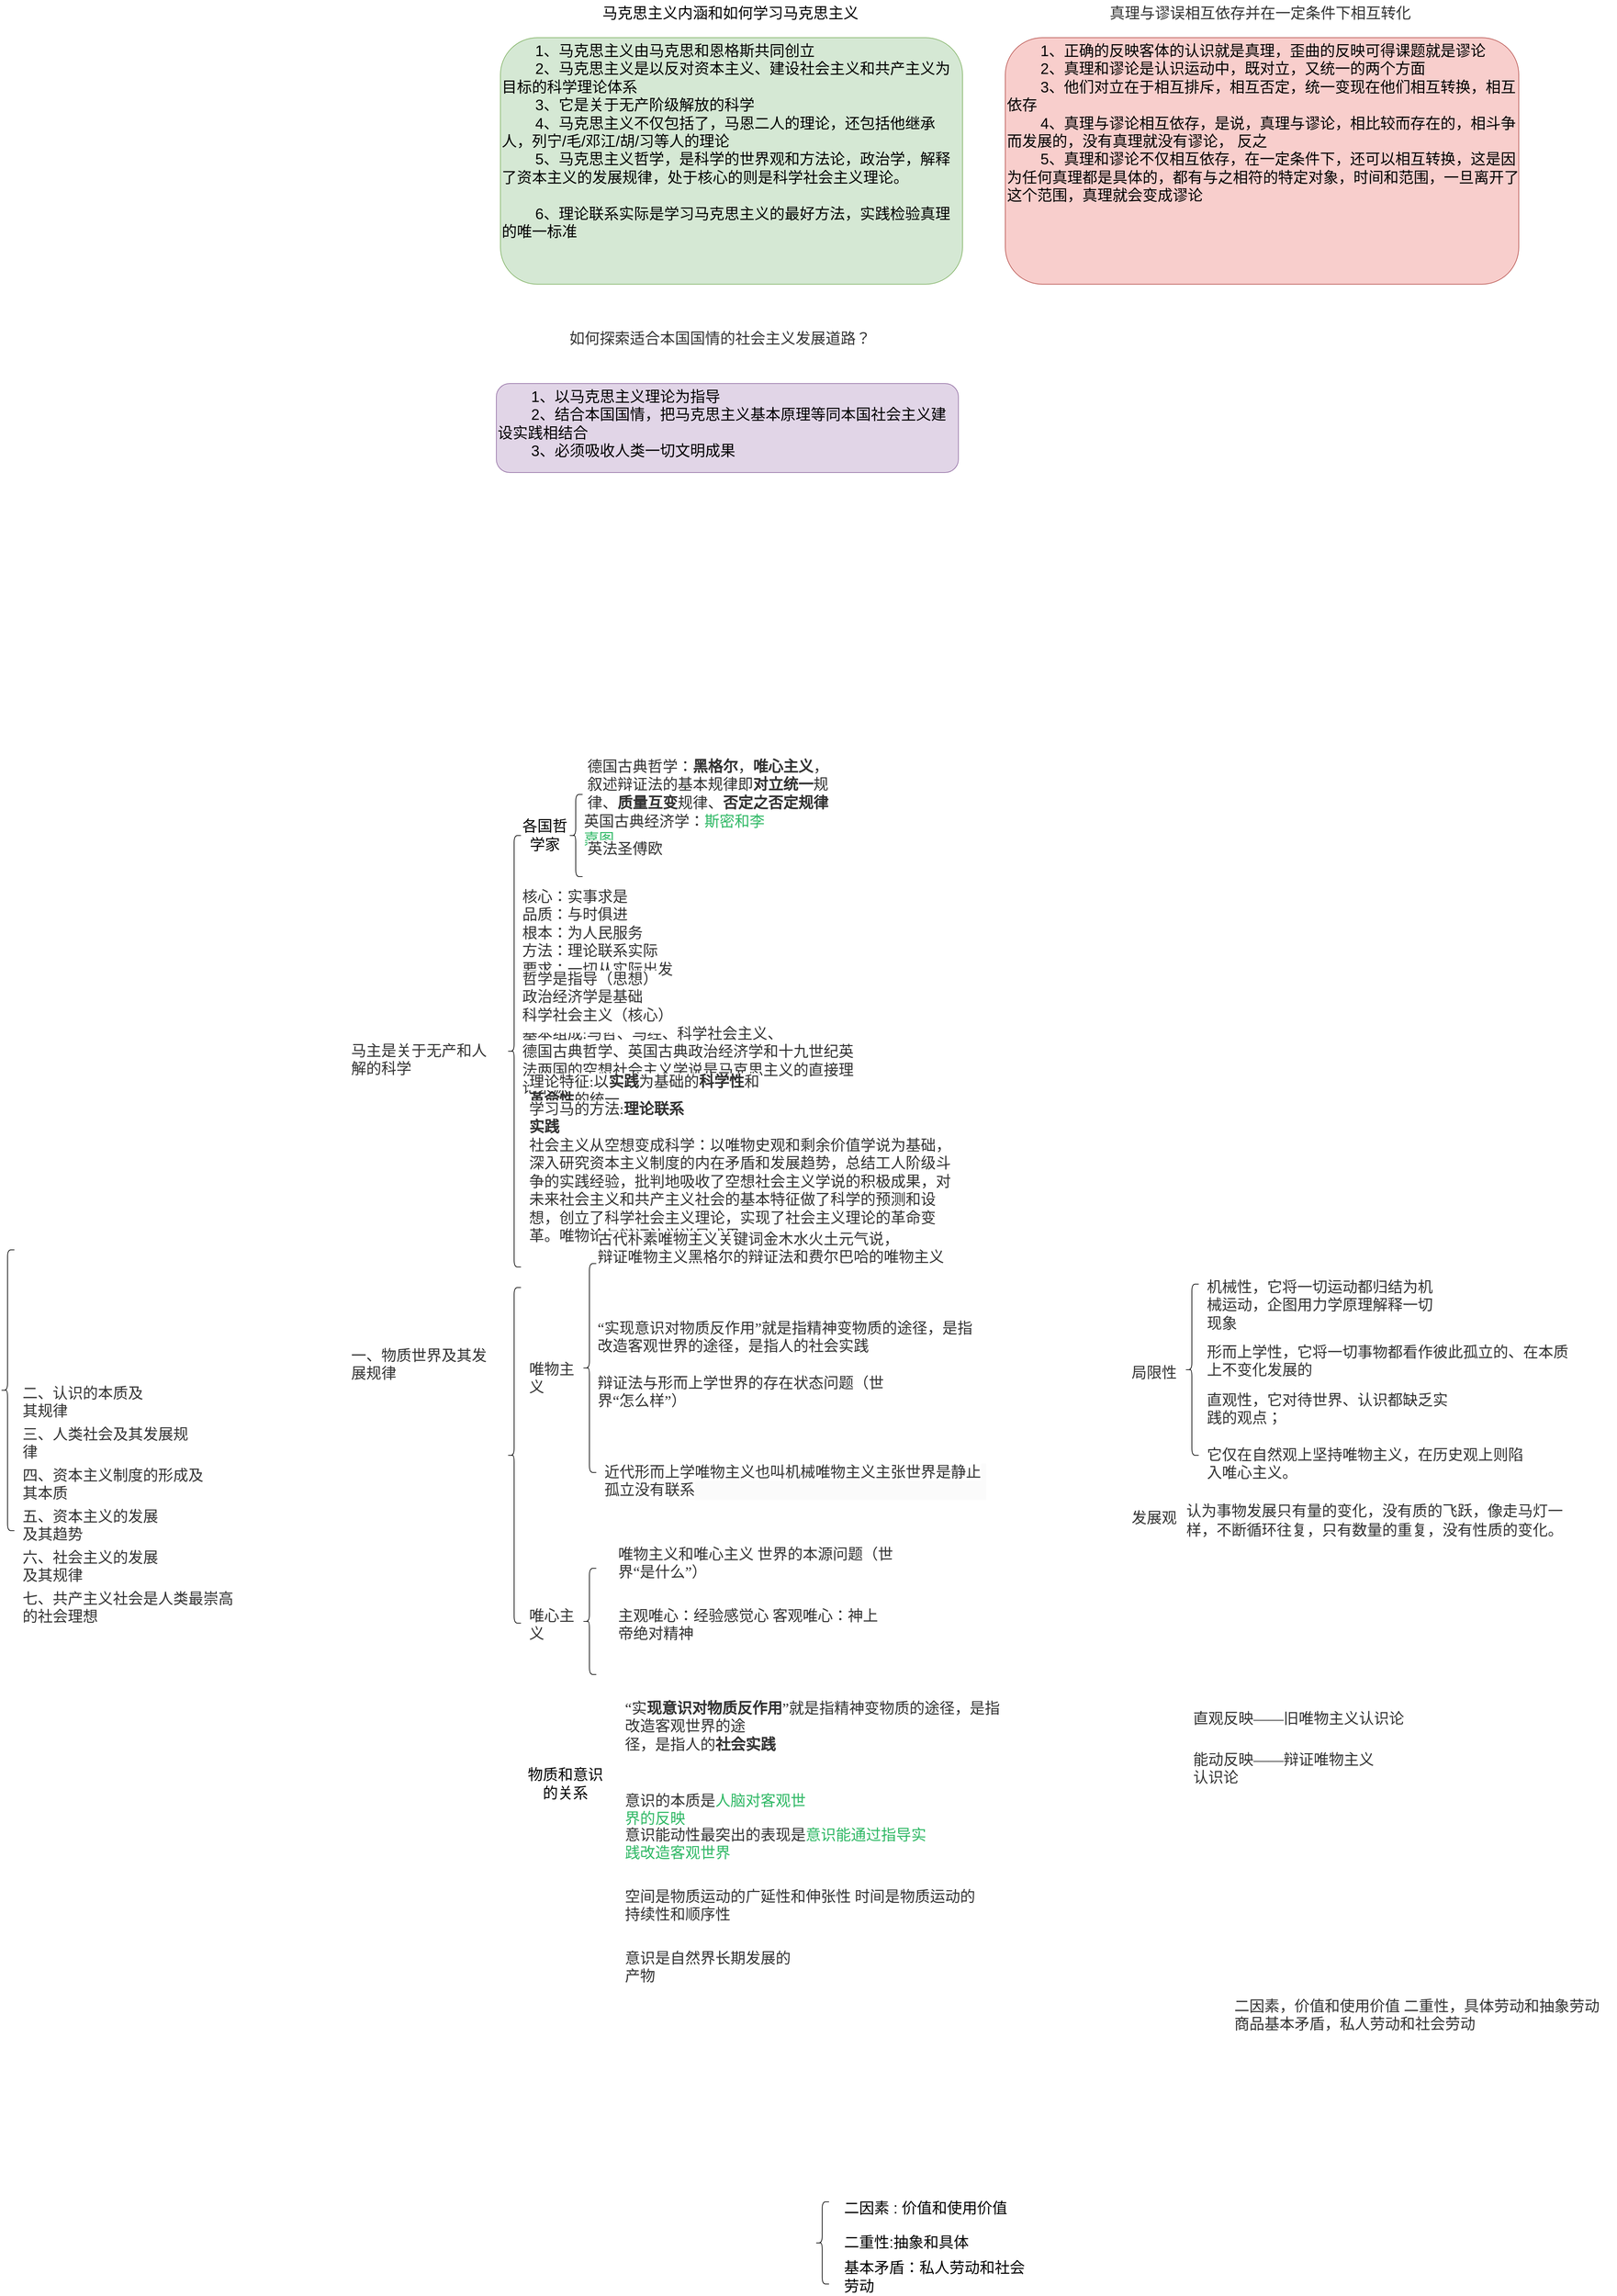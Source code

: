 <mxfile version="24.4.6" type="github">
  <diagram name="第 1 页" id="-wan3ZfH7ez20MEOnloe">
    <mxGraphModel dx="3010" dy="3502" grid="1" gridSize="10" guides="1" tooltips="1" connect="1" arrows="1" fold="1" page="1" pageScale="1" pageWidth="827" pageHeight="1169" math="0" shadow="0">
      <root>
        <mxCell id="0" />
        <mxCell id="1" parent="0" />
        <mxCell id="wunBxoblAqpyveULy-om-1" value="" style="shape=curlyBracket;whiteSpace=wrap;html=1;rounded=1;labelPosition=left;verticalLabelPosition=middle;align=right;verticalAlign=middle;fontSize=22;" parent="1" vertex="1">
          <mxGeometry x="-310" y="495" width="20" height="410" as="geometry" />
        </mxCell>
        <mxCell id="wunBxoblAqpyveULy-om-2" value="&lt;span style=&quot;color: rgb(51, 51, 51); font-family: &amp;quot;Noto Sans SC&amp;quot;; font-size: 22px; font-style: normal; font-variant-ligatures: normal; font-variant-caps: normal; font-weight: 400; letter-spacing: normal; orphans: 2; text-align: left; text-indent: 0px; text-transform: none; widows: 2; word-spacing: 0px; -webkit-text-stroke-width: 0px; white-space: normal; background-color: rgb(255, 255, 255); text-decoration-thickness: initial; text-decoration-style: initial; text-decoration-color: initial; float: none; display: inline !important;&quot;&gt;马主是关于无产和人解的科学&lt;/span&gt;" style="text;whiteSpace=wrap;html=1;fontSize=22;" parent="1" vertex="1">
          <mxGeometry x="200" y="185" width="220" height="40" as="geometry" />
        </mxCell>
        <mxCell id="wunBxoblAqpyveULy-om-3" value="&lt;span style=&quot;color: rgb(51, 51, 51); font-family: &amp;quot;Noto Sans SC&amp;quot;; font-size: 22px; font-style: normal; font-variant-ligatures: normal; font-variant-caps: normal; font-weight: 400; letter-spacing: normal; orphans: 2; text-align: left; text-indent: 0px; text-transform: none; widows: 2; word-spacing: 0px; -webkit-text-stroke-width: 0px; white-space: normal; background-color: rgb(255, 255, 255); text-decoration-thickness: initial; text-decoration-style: initial; text-decoration-color: initial; float: none; display: inline !important;&quot;&gt;一、物质世界及其发展规律&lt;/span&gt;" style="text;whiteSpace=wrap;html=1;fontSize=22;" parent="1" vertex="1">
          <mxGeometry x="200" y="630" width="220" height="40" as="geometry" />
        </mxCell>
        <mxCell id="wunBxoblAqpyveULy-om-4" value="&lt;span style=&quot;color: rgb(51, 51, 51); font-family: &amp;quot;Noto Sans SC&amp;quot;; font-size: 22px; font-style: normal; font-variant-ligatures: normal; font-variant-caps: normal; font-weight: 400; letter-spacing: normal; orphans: 2; text-align: left; text-indent: 0px; text-transform: none; widows: 2; word-spacing: 0px; -webkit-text-stroke-width: 0px; white-space: normal; background-color: rgb(255, 255, 255); text-decoration-thickness: initial; text-decoration-style: initial; text-decoration-color: initial; float: none; display: inline !important;&quot;&gt;二、认识的本质及其规律&lt;/span&gt;" style="text;whiteSpace=wrap;html=1;fontSize=22;" parent="1" vertex="1">
          <mxGeometry x="-280" y="685" width="180" height="40" as="geometry" />
        </mxCell>
        <mxCell id="wunBxoblAqpyveULy-om-5" value="&lt;span style=&quot;color: rgb(51, 51, 51); font-family: &amp;quot;Noto Sans SC&amp;quot;; font-size: 22px; font-style: normal; font-variant-ligatures: normal; font-variant-caps: normal; font-weight: 400; letter-spacing: normal; orphans: 2; text-align: left; text-indent: 0px; text-transform: none; widows: 2; word-spacing: 0px; -webkit-text-stroke-width: 0px; white-space: normal; background-color: rgb(255, 255, 255); text-decoration-thickness: initial; text-decoration-style: initial; text-decoration-color: initial; float: none; display: inline !important;&quot;&gt;三、人类社会及其发展规律&lt;/span&gt;" style="text;whiteSpace=wrap;html=1;fontSize=22;" parent="1" vertex="1">
          <mxGeometry x="-280" y="745" width="260" height="40" as="geometry" />
        </mxCell>
        <mxCell id="wunBxoblAqpyveULy-om-6" value="&lt;span style=&quot;color: rgb(51, 51, 51); font-family: &amp;quot;Noto Sans SC&amp;quot;; font-size: 22px; font-style: normal; font-variant-ligatures: normal; font-variant-caps: normal; font-weight: 400; letter-spacing: normal; orphans: 2; text-align: left; text-indent: 0px; text-transform: none; widows: 2; word-spacing: 0px; -webkit-text-stroke-width: 0px; white-space: normal; background-color: rgb(255, 255, 255); text-decoration-thickness: initial; text-decoration-style: initial; text-decoration-color: initial; float: none; display: inline !important;&quot;&gt;四、资本主义制度的形成及其本质&lt;/span&gt;" style="text;whiteSpace=wrap;html=1;fontSize=22;" parent="1" vertex="1">
          <mxGeometry x="-280" y="805" width="270" height="40" as="geometry" />
        </mxCell>
        <mxCell id="wunBxoblAqpyveULy-om-7" value="&lt;span style=&quot;color: rgb(51, 51, 51); font-family: &amp;quot;Noto Sans SC&amp;quot;; font-size: 22px; font-style: normal; font-variant-ligatures: normal; font-variant-caps: normal; font-weight: 400; letter-spacing: normal; orphans: 2; text-align: left; text-indent: 0px; text-transform: none; widows: 2; word-spacing: 0px; -webkit-text-stroke-width: 0px; white-space: normal; background-color: rgb(255, 255, 255); text-decoration-thickness: initial; text-decoration-style: initial; text-decoration-color: initial; float: none; display: inline !important;&quot;&gt;五、资本主义的发展及其趋势&lt;/span&gt;" style="text;whiteSpace=wrap;html=1;fontSize=22;" parent="1" vertex="1">
          <mxGeometry x="-280" y="865" width="210" height="40" as="geometry" />
        </mxCell>
        <mxCell id="wunBxoblAqpyveULy-om-8" value="&lt;span style=&quot;color: rgb(51, 51, 51); font-family: &amp;quot;Noto Sans SC&amp;quot;; font-size: 22px; font-style: normal; font-variant-ligatures: normal; font-variant-caps: normal; font-weight: 400; letter-spacing: normal; orphans: 2; text-align: left; text-indent: 0px; text-transform: none; widows: 2; word-spacing: 0px; -webkit-text-stroke-width: 0px; white-space: normal; background-color: rgb(255, 255, 255); text-decoration-thickness: initial; text-decoration-style: initial; text-decoration-color: initial; float: none; display: inline !important;&quot;&gt;六、社会主义的发展及其规律&lt;/span&gt;" style="text;whiteSpace=wrap;html=1;fontSize=22;" parent="1" vertex="1">
          <mxGeometry x="-280" y="925" width="210" height="40" as="geometry" />
        </mxCell>
        <mxCell id="wunBxoblAqpyveULy-om-9" value="&lt;span style=&quot;color: rgb(51, 51, 51); font-family: &amp;quot;Noto Sans SC&amp;quot;; font-size: 22px; font-style: normal; font-variant-ligatures: normal; font-variant-caps: normal; font-weight: 400; letter-spacing: normal; orphans: 2; text-align: left; text-indent: 0px; text-transform: none; widows: 2; word-spacing: 0px; -webkit-text-stroke-width: 0px; white-space: normal; background-color: rgb(255, 255, 255); text-decoration-thickness: initial; text-decoration-style: initial; text-decoration-color: initial; float: none; display: inline !important;&quot;&gt;七、共产主义社会是人类最崇高的社会理想&lt;/span&gt;" style="text;whiteSpace=wrap;html=1;fontSize=22;" parent="1" vertex="1">
          <mxGeometry x="-280" y="985" width="310" height="40" as="geometry" />
        </mxCell>
        <mxCell id="wunBxoblAqpyveULy-om-10" value="" style="shape=curlyBracket;whiteSpace=wrap;html=1;rounded=1;labelPosition=left;verticalLabelPosition=middle;align=right;verticalAlign=middle;fontSize=22;" parent="1" vertex="1">
          <mxGeometry x="430" y="-110" width="20" height="630" as="geometry" />
        </mxCell>
        <mxCell id="wunBxoblAqpyveULy-om-11" value="&lt;span style=&quot;color: rgb(51, 51, 51); font-family: &amp;quot;Noto Sans SC&amp;quot;; font-size: 22px; font-style: normal; font-variant-ligatures: normal; font-variant-caps: normal; font-weight: 400; letter-spacing: normal; orphans: 2; text-align: left; text-indent: 0px; text-transform: none; widows: 2; word-spacing: 0px; -webkit-text-stroke-width: 0px; white-space: normal; background-color: rgb(255, 255, 255); text-decoration-thickness: initial; text-decoration-style: initial; text-decoration-color: initial; float: none; display: inline !important;&quot;&gt;基本组成:&lt;/span&gt;&lt;span style=&quot;color: rgb(51, 51, 51); font-family: &amp;quot;Noto Sans SC&amp;quot;; font-size: 22px; background-color: rgb(255, 255, 255);&quot;&gt;马哲、马经、科学社会主义、&lt;/span&gt;&lt;div style=&quot;font-size: 22px;&quot;&gt;&lt;span style=&quot;color: rgb(51, 51, 51); font-family: &amp;quot;Noto Sans SC&amp;quot;; font-size: 22px; background-color: rgb(255, 255, 255);&quot;&gt;德国古典哲学、英国古典政治经济学和十九世纪英法两国的空想社会主义学说是马克思主义的直接理论来源&lt;/span&gt;&lt;span style=&quot;color: rgb(51, 51, 51); font-family: &amp;quot;Noto Sans SC&amp;quot;; font-size: 22px; background-color: rgb(255, 255, 255);&quot;&gt;&lt;br style=&quot;font-size: 22px;&quot;&gt;&lt;/span&gt;&lt;/div&gt;" style="text;whiteSpace=wrap;html=1;fontSize=22;" parent="1" vertex="1">
          <mxGeometry x="450" y="160" width="490" height="60" as="geometry" />
        </mxCell>
        <mxCell id="jRHQk6Dz35OUtVRRtzrg-1" value="&lt;span style=&quot;color: rgb(51, 51, 51); font-family: &amp;quot;Noto Sans SC&amp;quot;; font-size: 22px; font-style: normal; font-variant-ligatures: normal; font-variant-caps: normal; font-weight: 400; letter-spacing: normal; orphans: 2; text-align: left; text-indent: 0px; text-transform: none; widows: 2; word-spacing: 0px; -webkit-text-stroke-width: 0px; white-space: normal; background-color: rgb(255, 255, 255); text-decoration-thickness: initial; text-decoration-style: initial; text-decoration-color: initial; float: none; display: inline !important;&quot;&gt;理论特征:&lt;/span&gt;&lt;span style=&quot;color: rgb(51, 51, 51); font-family: &amp;quot;Noto Sans SC&amp;quot;; font-size: 22px; background-color: rgb(255, 255, 255);&quot;&gt;以&lt;b style=&quot;font-size: 22px;&quot;&gt;实践&lt;/b&gt;为基础的&lt;b style=&quot;font-size: 22px;&quot;&gt;科学性&lt;/b&gt;和&lt;/span&gt;&lt;b style=&quot;color: rgb(51, 51, 51); font-family: &amp;quot;Noto Sans SC&amp;quot;; font-size: 22px;&quot;&gt;革命性&lt;/b&gt;&lt;span style=&quot;background-color: rgb(255, 255, 255); color: rgb(51, 51, 51); font-family: &amp;quot;Noto Sans SC&amp;quot;; font-size: 22px;&quot;&gt;的统一&lt;/span&gt;" style="text;whiteSpace=wrap;html=1;strokeWidth=2;fontSize=22;" parent="1" vertex="1">
          <mxGeometry x="460" y="230" width="350" height="40" as="geometry" />
        </mxCell>
        <mxCell id="jRHQk6Dz35OUtVRRtzrg-2" value="&lt;span style=&quot;color: rgb(51, 51, 51); font-family: &amp;quot;Noto Sans SC&amp;quot;; font-size: 22px; font-style: normal; font-variant-ligatures: normal; font-variant-caps: normal; font-weight: 400; letter-spacing: normal; orphans: 2; text-align: left; text-indent: 0px; text-transform: none; widows: 2; word-spacing: 0px; -webkit-text-stroke-width: 0px; white-space: normal; background-color: rgb(255, 255, 255); text-decoration-thickness: initial; text-decoration-style: initial; text-decoration-color: initial; float: none; display: inline !important;&quot;&gt;学习马的方法:&lt;/span&gt;&lt;span style=&quot;color: rgb(51, 51, 51); font-family: &amp;quot;Noto Sans SC&amp;quot;; font-size: 22px; font-style: normal; font-variant-ligatures: normal; font-variant-caps: normal; letter-spacing: normal; orphans: 2; text-align: left; text-indent: 0px; text-transform: none; widows: 2; word-spacing: 0px; -webkit-text-stroke-width: 0px; white-space: normal; background-color: rgb(255, 255, 255); text-decoration-thickness: initial; text-decoration-style: initial; text-decoration-color: initial; float: none; display: inline !important;&quot;&gt;&lt;b style=&quot;font-size: 22px;&quot;&gt;理论联系实践&lt;/b&gt;&lt;/span&gt;" style="text;whiteSpace=wrap;html=1;fontSize=22;" parent="1" vertex="1">
          <mxGeometry x="460" y="270" width="230" height="40" as="geometry" />
        </mxCell>
        <mxCell id="jRHQk6Dz35OUtVRRtzrg-3" value="&lt;span style=&quot;color: rgb(51, 51, 51); font-family: &amp;quot;Noto Sans SC&amp;quot;; font-size: 22px; font-style: normal; font-variant-ligatures: normal; font-variant-caps: normal; font-weight: 400; letter-spacing: normal; orphans: 2; text-align: left; text-indent: 0px; text-transform: none; widows: 2; word-spacing: 0px; -webkit-text-stroke-width: 0px; white-space: normal; background-color: rgb(255, 255, 255); text-decoration-thickness: initial; text-decoration-style: initial; text-decoration-color: initial; float: none; display: inline !important;&quot;&gt;德国古典哲学：&lt;/span&gt;&lt;span style=&quot;color: rgb(51, 51, 51); font-family: &amp;quot;Noto Sans SC&amp;quot;; font-size: 22px; font-style: normal; font-variant-ligatures: normal; font-variant-caps: normal; letter-spacing: normal; orphans: 2; text-align: left; text-indent: 0px; text-transform: none; widows: 2; word-spacing: 0px; -webkit-text-stroke-width: 0px; white-space: normal; background-color: rgb(255, 255, 255); text-decoration-thickness: initial; text-decoration-style: initial; text-decoration-color: initial; float: none; display: inline !important;&quot;&gt;&lt;b style=&quot;font-size: 22px;&quot;&gt;黑格尔&lt;/b&gt;&lt;/span&gt;&lt;span style=&quot;color: rgb(51, 51, 51); font-family: &amp;quot;Noto Sans SC&amp;quot;; font-size: 22px; font-style: normal; font-variant-ligatures: normal; font-variant-caps: normal; font-weight: 400; letter-spacing: normal; orphans: 2; text-align: left; text-indent: 0px; text-transform: none; widows: 2; word-spacing: 0px; -webkit-text-stroke-width: 0px; white-space: normal; background-color: rgb(255, 255, 255); text-decoration-thickness: initial; text-decoration-style: initial; text-decoration-color: initial; float: none; display: inline !important;&quot;&gt;，&lt;/span&gt;&lt;span style=&quot;color: rgb(51, 51, 51); font-family: &amp;quot;Noto Sans SC&amp;quot;; font-size: 22px; background-color: rgb(255, 255, 255);&quot;&gt;&lt;b style=&quot;font-size: 22px;&quot;&gt;唯心主义&lt;/b&gt;，叙述辩证法的基本规律即&lt;b style=&quot;font-size: 22px;&quot;&gt;对立统一&lt;/b&gt;规律、&lt;b style=&quot;font-size: 22px;&quot;&gt;质量互变&lt;/b&gt;规律、&lt;b style=&quot;font-size: 22px;&quot;&gt;否定之否定规律&lt;/b&gt;的哲学家。&lt;/span&gt;" style="text;whiteSpace=wrap;html=1;fontSize=22;" parent="1" vertex="1">
          <mxGeometry x="545" y="-230" width="370" height="40" as="geometry" />
        </mxCell>
        <mxCell id="jRHQk6Dz35OUtVRRtzrg-4" value="&lt;span style=&quot;color: rgb(51, 51, 51); font-family: &amp;quot;Noto Sans SC&amp;quot;; font-size: 22px; font-style: normal; font-variant-ligatures: normal; font-variant-caps: normal; font-weight: 400; letter-spacing: normal; orphans: 2; text-align: left; text-indent: 0px; text-transform: none; widows: 2; word-spacing: 0px; -webkit-text-stroke-width: 0px; white-space: normal; background-color: rgb(255, 255, 255); text-decoration-thickness: initial; text-decoration-style: initial; text-decoration-color: initial; float: none; display: inline !important;&quot;&gt;英国古典经济学：&lt;/span&gt;&lt;span style=&quot;color: rgb(47, 184, 101); font-family: &amp;quot;Noto Sans SC&amp;quot;; font-size: 22px; background-color: rgb(255, 255, 255);&quot;&gt;斯密和李嘉图&lt;/span&gt;" style="text;whiteSpace=wrap;html=1;fontSize=22;" parent="1" vertex="1">
          <mxGeometry x="540" y="-150" width="270" height="40" as="geometry" />
        </mxCell>
        <mxCell id="jRHQk6Dz35OUtVRRtzrg-5" value="" style="shape=curlyBracket;whiteSpace=wrap;html=1;rounded=1;labelPosition=left;verticalLabelPosition=middle;align=right;verticalAlign=middle;fontSize=22;" parent="1" vertex="1">
          <mxGeometry x="520" y="-170" width="20" height="120" as="geometry" />
        </mxCell>
        <mxCell id="jRHQk6Dz35OUtVRRtzrg-6" value="各国哲学家" style="text;html=1;align=center;verticalAlign=middle;whiteSpace=wrap;rounded=0;fontSize=22;" parent="1" vertex="1">
          <mxGeometry x="450" y="-125" width="70" height="30" as="geometry" />
        </mxCell>
        <mxCell id="jRHQk6Dz35OUtVRRtzrg-8" value="&lt;span style=&quot;color: rgb(51, 51, 51); font-family: &amp;quot;Noto Sans SC&amp;quot;; font-size: 22px; font-style: normal; font-variant-ligatures: normal; font-variant-caps: normal; font-weight: 400; letter-spacing: normal; orphans: 2; text-align: left; text-indent: 0px; text-transform: none; widows: 2; word-spacing: 0px; -webkit-text-stroke-width: 0px; white-space: normal; background-color: rgb(255, 255, 255); text-decoration-thickness: initial; text-decoration-style: initial; text-decoration-color: initial; float: none; display: inline !important;&quot;&gt;社会主义从空想变成科学：&lt;/span&gt;&lt;span style=&quot;color: rgb(51, 51, 51); font-family: &amp;quot;Noto Sans SC&amp;quot;; font-size: 22px; background-color: rgb(255, 255, 255);&quot;&gt;以唯物史观和剩余价值学说为基础，&lt;/span&gt;&lt;span style=&quot;color: rgb(51, 51, 51); font-family: &amp;quot;Noto Sans SC&amp;quot;; font-size: 22px; background-color: rgb(255, 255, 255);&quot;&gt;深入研究资本主义制度的内在矛盾和发展趋势，&lt;/span&gt;&lt;span style=&quot;color: rgb(51, 51, 51); font-family: &amp;quot;Noto Sans SC&amp;quot;; font-size: 22px; background-color: rgb(255, 255, 255);&quot;&gt;总结工人阶级斗争的实践经验，批判地吸收了空想社会主义学说的积极成果，&lt;/span&gt;&lt;span style=&quot;color: rgb(51, 51, 51); font-family: &amp;quot;Noto Sans SC&amp;quot;; font-size: 22px; background-color: rgb(255, 255, 255);&quot;&gt;对未来社会主义和共产主义社会的基本特征做了科学的预测和设想，创立了科学社会主义理论，实现了社会主义理论的革命变革。唯物论与辩证法学说是成果，&lt;/span&gt;" style="text;whiteSpace=wrap;html=1;fontSize=22;" parent="1" vertex="1">
          <mxGeometry x="460" y="322.5" width="630" height="147.5" as="geometry" />
        </mxCell>
        <mxCell id="jRHQk6Dz35OUtVRRtzrg-9" value="&lt;div style=&quot;box-sizing: border-box; margin: 0px; padding: 0px; color: rgb(51, 51, 51); font-family: &amp;quot;Noto Sans SC&amp;quot;; font-size: 22px; font-style: normal; font-variant-ligatures: normal; font-variant-caps: normal; font-weight: 400; letter-spacing: normal; orphans: 2; text-align: left; text-indent: 0px; text-transform: none; widows: 2; word-spacing: 0px; -webkit-text-stroke-width: 0px; white-space: normal; background-color: rgb(255, 255, 255); text-decoration-thickness: initial; text-decoration-style: initial; text-decoration-color: initial;&quot;&gt;&lt;div style=&quot;box-sizing: border-box; margin: 0px; padding: 0px; font-size: 22px;&quot;&gt;核心：实事求是&amp;nbsp;&lt;/div&gt;&lt;div style=&quot;box-sizing: border-box; margin: 0px; padding: 0px; font-size: 22px;&quot;&gt;品质：与时俱进&amp;nbsp;&lt;/div&gt;&lt;div style=&quot;box-sizing: border-box; margin: 0px; padding: 0px; font-size: 22px;&quot;&gt;根本：为人民服务&amp;nbsp;&lt;/div&gt;&lt;div style=&quot;box-sizing: border-box; margin: 0px; padding: 0px; font-size: 22px;&quot;&gt;方法：理论联系实际&amp;nbsp;&lt;/div&gt;&lt;div style=&quot;box-sizing: border-box; margin: 0px; padding: 0px; font-size: 22px;&quot;&gt;要求：一切从实际出发&lt;/div&gt;&lt;/div&gt;&lt;div style=&quot;box-sizing: border-box; margin: 0px 0px auto; padding: 0px; display: flex; justify-content: flex-end; align-items: center; color: rgb(51, 51, 51); font-family: &amp;quot;Noto Sans SC&amp;quot;; font-size: 22px; font-style: normal; font-variant-ligatures: normal; font-variant-caps: normal; font-weight: 400; letter-spacing: normal; orphans: 2; text-align: left; text-indent: 0px; text-transform: none; widows: 2; word-spacing: 0px; -webkit-text-stroke-width: 0px; white-space: normal; background-color: rgb(255, 255, 255); text-decoration-thickness: initial; text-decoration-style: initial; text-decoration-color: initial;&quot; class=&quot;comment_menu&quot;&gt;&lt;button style=&quot;box-sizing: border-box; margin: 0px 20px 0px 0px; padding: 0px; outline: none; border: none; border-radius: 0px; font-family: inherit; font-size: 22px; line-height: inherit; overflow: visible; text-transform: none; appearance: button; background: transparent; display: flex; align-items: center; color: rgb(153, 153, 153); cursor: pointer;&quot; class=&quot;comment_like&quot;&gt;&lt;br class=&quot;Apple-interchange-newline&quot; style=&quot;font-size: 22px;&quot;&gt;&lt;br style=&quot;font-size: 22px;&quot;&gt;&lt;br style=&quot;font-size: 22px;&quot;&gt;&lt;/button&gt;&lt;/div&gt;" style="text;whiteSpace=wrap;html=1;fontSize=22;" parent="1" vertex="1">
          <mxGeometry x="450" y="-40" width="560" height="120" as="geometry" />
        </mxCell>
        <mxCell id="jRHQk6Dz35OUtVRRtzrg-10" value="&lt;span style=&quot;color: rgb(51, 51, 51); font-family: &amp;quot;Noto Sans SC&amp;quot;; font-size: 22px; font-style: normal; font-variant-ligatures: normal; font-variant-caps: normal; font-weight: 400; letter-spacing: normal; orphans: 2; text-align: left; text-indent: 0px; text-transform: none; widows: 2; word-spacing: 0px; -webkit-text-stroke-width: 0px; white-space: normal; background-color: rgb(255, 255, 255); text-decoration-thickness: initial; text-decoration-style: initial; text-decoration-color: initial; float: none; display: inline !important;&quot;&gt;哲学是指导（思想）&lt;/span&gt;&lt;div style=&quot;font-size: 22px;&quot;&gt;&lt;span style=&quot;color: rgb(51, 51, 51); font-family: &amp;quot;Noto Sans SC&amp;quot;; font-size: 22px; font-style: normal; font-variant-ligatures: normal; font-variant-caps: normal; font-weight: 400; letter-spacing: normal; orphans: 2; text-align: left; text-indent: 0px; text-transform: none; widows: 2; word-spacing: 0px; -webkit-text-stroke-width: 0px; white-space: normal; background-color: rgb(255, 255, 255); text-decoration-thickness: initial; text-decoration-style: initial; text-decoration-color: initial; float: none; display: inline !important;&quot;&gt;政治经济学是基础&lt;/span&gt;&lt;/div&gt;&lt;div style=&quot;font-size: 22px;&quot;&gt;&lt;span style=&quot;color: rgb(51, 51, 51); font-family: &amp;quot;Noto Sans SC&amp;quot;; font-size: 22px; font-style: normal; font-variant-ligatures: normal; font-variant-caps: normal; font-weight: 400; letter-spacing: normal; orphans: 2; text-align: left; text-indent: 0px; text-transform: none; widows: 2; word-spacing: 0px; -webkit-text-stroke-width: 0px; white-space: normal; background-color: rgb(255, 255, 255); text-decoration-thickness: initial; text-decoration-style: initial; text-decoration-color: initial; float: none; display: inline !important;&quot;&gt;科学社会主义（核心）&lt;/span&gt;&lt;/div&gt;" style="text;whiteSpace=wrap;html=1;fontSize=22;" parent="1" vertex="1">
          <mxGeometry x="450" y="80" width="560" height="70" as="geometry" />
        </mxCell>
        <mxCell id="jRHQk6Dz35OUtVRRtzrg-11" value="&lt;span style=&quot;color: rgb(51, 51, 51); font-family: &amp;quot;Noto Sans SC&amp;quot;; font-size: 22px; font-style: normal; font-variant-ligatures: normal; font-variant-caps: normal; font-weight: 400; letter-spacing: normal; orphans: 2; text-align: left; text-indent: 0px; text-transform: none; widows: 2; word-spacing: 0px; -webkit-text-stroke-width: 0px; white-space: normal; background-color: rgb(255, 255, 255); text-decoration-thickness: initial; text-decoration-style: initial; text-decoration-color: initial; float: none; display: inline !important;&quot;&gt;英法&lt;/span&gt;&lt;span style=&quot;color: rgb(51, 51, 51); font-family: &amp;quot;Noto Sans SC&amp;quot;; font-size: 22px; background-color: rgb(255, 255, 255);&quot;&gt;圣傅欧&lt;/span&gt;" style="text;whiteSpace=wrap;html=1;fontSize=22;" parent="1" vertex="1">
          <mxGeometry x="545" y="-110" width="125" height="40" as="geometry" />
        </mxCell>
        <mxCell id="jRHQk6Dz35OUtVRRtzrg-12" value="" style="shape=curlyBracket;whiteSpace=wrap;html=1;rounded=1;labelPosition=left;verticalLabelPosition=middle;align=right;verticalAlign=middle;fontSize=22;" parent="1" vertex="1">
          <mxGeometry x="430" y="550" width="20" height="490" as="geometry" />
        </mxCell>
        <mxCell id="jRHQk6Dz35OUtVRRtzrg-13" value="&lt;span style=&quot;color: rgb(51, 51, 51); font-family: &amp;quot;Noto Sans SC&amp;quot;; font-size: 22px; font-style: normal; font-variant-ligatures: normal; font-variant-caps: normal; font-weight: 400; letter-spacing: normal; orphans: 2; text-align: left; text-indent: 0px; text-transform: none; widows: 2; word-spacing: 0px; -webkit-text-stroke-width: 0px; white-space: normal; background-color: rgb(255, 255, 255); text-decoration-thickness: initial; text-decoration-style: initial; text-decoration-color: initial; float: none; display: inline !important;&quot;&gt;古代朴素唯物主义关键词金木水火土元气说，&lt;/span&gt;&lt;div style=&quot;font-size: 22px;&quot;&gt;&lt;span style=&quot;background-color: rgb(255, 255, 255); color: rgb(51, 51, 51); font-family: &amp;quot;Noto Sans SC&amp;quot;; font-size: 22px;&quot;&gt;辩证唯物主义黑格尔的辩证法和费尔巴哈的唯物主义&lt;/span&gt;&lt;br style=&quot;font-size: 22px;&quot;&gt;&lt;/div&gt;" style="text;whiteSpace=wrap;html=1;fontSize=22;" parent="1" vertex="1">
          <mxGeometry x="560" y="460" width="570" height="120" as="geometry" />
        </mxCell>
        <mxCell id="jRHQk6Dz35OUtVRRtzrg-14" value="&lt;span style=&quot;color: rgb(51, 51, 51); font-family: &amp;quot;Noto Sans SC&amp;quot;; font-size: 22px; font-style: normal; font-variant-ligatures: normal; font-variant-caps: normal; font-weight: 400; letter-spacing: normal; orphans: 2; text-align: left; text-indent: 0px; text-transform: none; widows: 2; word-spacing: 0px; -webkit-text-stroke-width: 0px; white-space: normal; background-color: rgb(255, 255, 255); text-decoration-thickness: initial; text-decoration-style: initial; text-decoration-color: initial; float: none; display: inline !important;&quot;&gt;唯物主义&lt;/span&gt;" style="text;whiteSpace=wrap;html=1;fontSize=22;" parent="1" vertex="1">
          <mxGeometry x="460" y="650" width="80" height="40" as="geometry" />
        </mxCell>
        <mxCell id="jRHQk6Dz35OUtVRRtzrg-15" value="" style="shape=curlyBracket;whiteSpace=wrap;html=1;rounded=1;labelPosition=left;verticalLabelPosition=middle;align=right;verticalAlign=middle;fontSize=22;" parent="1" vertex="1">
          <mxGeometry x="540" y="960" width="20" height="155" as="geometry" />
        </mxCell>
        <mxCell id="jRHQk6Dz35OUtVRRtzrg-16" value="&lt;span style=&quot;color: rgb(51, 51, 51); font-family: &amp;quot;Noto Sans SC&amp;quot;; font-size: 22px; font-style: normal; font-variant-ligatures: normal; font-variant-caps: normal; font-weight: 400; letter-spacing: normal; orphans: 2; text-align: left; text-indent: 0px; text-transform: none; widows: 2; word-spacing: 0px; -webkit-text-stroke-width: 0px; white-space: normal; background-color: rgb(255, 255, 255); text-decoration-thickness: initial; text-decoration-style: initial; text-decoration-color: initial; float: none; display: inline !important;&quot;&gt;唯物主义和唯心主义&amp;nbsp;&lt;/span&gt;&lt;span style=&quot;color: rgb(51, 51, 51); font-family: &amp;quot;Noto Sans SC&amp;quot;; font-size: 22px; background-color: rgb(255, 255, 255);&quot;&gt;世界的本源问题（世界“是什么”）&lt;/span&gt;" style="text;whiteSpace=wrap;html=1;fontSize=22;" parent="1" vertex="1">
          <mxGeometry x="590" y="920" width="420" height="40" as="geometry" />
        </mxCell>
        <mxCell id="jRHQk6Dz35OUtVRRtzrg-17" value="&lt;span style=&quot;color: rgb(51, 51, 51); font-family: &amp;quot;Noto Sans SC&amp;quot;; font-size: 22px; font-style: normal; font-variant-ligatures: normal; font-variant-caps: normal; font-weight: 400; letter-spacing: normal; orphans: 2; text-align: left; text-indent: 0px; text-transform: none; widows: 2; word-spacing: 0px; -webkit-text-stroke-width: 0px; white-space: normal; background-color: rgb(255, 255, 255); text-decoration-thickness: initial; text-decoration-style: initial; text-decoration-color: initial; float: none; display: inline !important;&quot;&gt;辩证法与形而上学&lt;/span&gt;&lt;span style=&quot;color: rgb(51, 51, 51); font-family: &amp;quot;Noto Sans SC&amp;quot;; font-size: 22px; background-color: rgb(255, 255, 255);&quot;&gt;世界的存在状态问题（世界“怎么样”）&lt;/span&gt;" style="text;whiteSpace=wrap;html=1;fontSize=22;" parent="1" vertex="1">
          <mxGeometry x="560" y="670" width="440" height="40" as="geometry" />
        </mxCell>
        <mxCell id="jRHQk6Dz35OUtVRRtzrg-18" value="&lt;span style=&quot;color: rgb(51, 51, 51); font-family: &amp;quot;Noto Sans SC&amp;quot;; font-size: 22px; font-style: normal; font-variant-ligatures: normal; font-variant-caps: normal; font-weight: 400; letter-spacing: normal; orphans: 2; text-align: left; text-indent: 0px; text-transform: none; widows: 2; word-spacing: 0px; -webkit-text-stroke-width: 0px; white-space: normal; background-color: rgb(255, 255, 255); text-decoration-thickness: initial; text-decoration-style: initial; text-decoration-color: initial; float: none; display: inline !important;&quot;&gt;唯心主义&lt;/span&gt;" style="text;whiteSpace=wrap;html=1;fontSize=22;" parent="1" vertex="1">
          <mxGeometry x="460" y="1010" width="80" height="40" as="geometry" />
        </mxCell>
        <mxCell id="jRHQk6Dz35OUtVRRtzrg-19" value="" style="shape=curlyBracket;whiteSpace=wrap;html=1;rounded=1;labelPosition=left;verticalLabelPosition=middle;align=right;verticalAlign=middle;fontSize=22;" parent="1" vertex="1">
          <mxGeometry x="540" y="515" width="20" height="305" as="geometry" />
        </mxCell>
        <mxCell id="jRHQk6Dz35OUtVRRtzrg-20" value="&lt;span style=&quot;color: rgb(51, 51, 51); font-family: &amp;quot;Noto Sans SC&amp;quot;; font-size: 22px; font-style: normal; font-variant-ligatures: normal; font-variant-caps: normal; font-weight: 400; letter-spacing: normal; orphans: 2; text-align: left; text-indent: 0px; text-transform: none; widows: 2; word-spacing: 0px; -webkit-text-stroke-width: 0px; white-space: normal; background-color: rgb(255, 255, 255); text-decoration-thickness: initial; text-decoration-style: initial; text-decoration-color: initial; float: none; display: inline !important;&quot;&gt;“实现意识对物质反作用”就是指精神变物质的途径，是指改造客观世界的途径，是指人的社会实践&lt;/span&gt;" style="text;whiteSpace=wrap;html=1;fontSize=22;" parent="1" vertex="1">
          <mxGeometry x="560" y="590" width="560" height="60" as="geometry" />
        </mxCell>
        <mxCell id="jRHQk6Dz35OUtVRRtzrg-22" value="物质和意识的关系" style="text;html=1;align=center;verticalAlign=middle;whiteSpace=wrap;rounded=0;fontSize=22;" parent="1" vertex="1">
          <mxGeometry x="450" y="1260" width="130" height="30" as="geometry" />
        </mxCell>
        <mxCell id="jRHQk6Dz35OUtVRRtzrg-23" value="&lt;span style=&quot;color: rgb(51, 51, 51); font-family: &amp;quot;Noto Sans SC&amp;quot;; font-size: 22px; font-style: normal; font-variant-ligatures: normal; font-variant-caps: normal; font-weight: 400; letter-spacing: normal; orphans: 2; text-align: left; text-indent: 0px; text-transform: none; widows: 2; word-spacing: 0px; -webkit-text-stroke-width: 0px; white-space: normal; background-color: rgb(255, 255, 255); text-decoration-thickness: initial; text-decoration-style: initial; text-decoration-color: initial; float: none; display: inline !important;&quot;&gt;“实&lt;/span&gt;&lt;span style=&quot;color: rgb(51, 51, 51); font-family: &amp;quot;Noto Sans SC&amp;quot;; font-size: 22px; font-style: normal; font-variant-ligatures: normal; font-variant-caps: normal; letter-spacing: normal; orphans: 2; text-align: left; text-indent: 0px; text-transform: none; widows: 2; word-spacing: 0px; -webkit-text-stroke-width: 0px; white-space: normal; background-color: rgb(255, 255, 255); text-decoration-thickness: initial; text-decoration-style: initial; text-decoration-color: initial; float: none; display: inline !important;&quot;&gt;&lt;b style=&quot;font-size: 22px;&quot;&gt;现意识对物质反作用&lt;/b&gt;&lt;/span&gt;&lt;span style=&quot;color: rgb(51, 51, 51); font-family: &amp;quot;Noto Sans SC&amp;quot;; font-size: 22px; font-style: normal; font-variant-ligatures: normal; font-variant-caps: normal; font-weight: 400; letter-spacing: normal; orphans: 2; text-align: left; text-indent: 0px; text-transform: none; widows: 2; word-spacing: 0px; -webkit-text-stroke-width: 0px; white-space: normal; background-color: rgb(255, 255, 255); text-decoration-thickness: initial; text-decoration-style: initial; text-decoration-color: initial; float: none; display: inline !important;&quot;&gt;”就是指精神变物质的途径，是指改造客观世界的途&lt;/span&gt;&lt;div style=&quot;font-size: 22px;&quot;&gt;&lt;span style=&quot;color: rgb(51, 51, 51); font-family: &amp;quot;Noto Sans SC&amp;quot;; font-size: 22px; font-style: normal; font-variant-ligatures: normal; font-variant-caps: normal; font-weight: 400; letter-spacing: normal; orphans: 2; text-align: left; text-indent: 0px; text-transform: none; widows: 2; word-spacing: 0px; -webkit-text-stroke-width: 0px; white-space: normal; background-color: rgb(255, 255, 255); text-decoration-thickness: initial; text-decoration-style: initial; text-decoration-color: initial; float: none; display: inline !important;&quot;&gt;径，是指人的&lt;/span&gt;&lt;span style=&quot;color: rgb(51, 51, 51); font-family: &amp;quot;Noto Sans SC&amp;quot;; font-size: 22px; font-style: normal; font-variant-ligatures: normal; font-variant-caps: normal; letter-spacing: normal; orphans: 2; text-align: left; text-indent: 0px; text-transform: none; widows: 2; word-spacing: 0px; -webkit-text-stroke-width: 0px; white-space: normal; background-color: rgb(255, 255, 255); text-decoration-thickness: initial; text-decoration-style: initial; text-decoration-color: initial; float: none; display: inline !important;&quot;&gt;&lt;b style=&quot;font-size: 22px;&quot;&gt;社会实践&lt;/b&gt;&lt;/span&gt;&lt;/div&gt;" style="text;whiteSpace=wrap;html=1;fontSize=22;" parent="1" vertex="1">
          <mxGeometry x="600" y="1145" width="560" height="85" as="geometry" />
        </mxCell>
        <mxCell id="jRHQk6Dz35OUtVRRtzrg-26" value="&lt;div style=&quot;forced-color-adjust: none; color: rgb(0, 0, 0); font-family: Helvetica; font-size: 22px; font-style: normal; font-variant-ligatures: normal; font-variant-caps: normal; font-weight: 400; letter-spacing: normal; orphans: 2; text-align: left; text-indent: 0px; text-transform: none; widows: 2; word-spacing: 0px; -webkit-text-stroke-width: 0px; white-space: normal; background-color: rgb(251, 251, 251); text-decoration-thickness: initial; text-decoration-style: initial; text-decoration-color: initial;&quot;&gt;&lt;span style=&quot;forced-color-adjust: none; background-color: rgb(255, 255, 255); color: rgb(51, 51, 51); font-family: &amp;quot;Noto Sans SC&amp;quot;; font-size: 22px;&quot;&gt;近代形而上学唯物主义也叫机械唯物主义主张世界是静止孤立没有联系&lt;/span&gt;&lt;/div&gt;" style="text;whiteSpace=wrap;html=1;fontSize=22;" parent="1" vertex="1">
          <mxGeometry x="570" y="800" width="560" height="40" as="geometry" />
        </mxCell>
        <mxCell id="jRHQk6Dz35OUtVRRtzrg-34" value="" style="group;fontSize=22;" parent="1" vertex="1" connectable="0">
          <mxGeometry x="1340" y="530" width="640" height="285" as="geometry" />
        </mxCell>
        <mxCell id="jRHQk6Dz35OUtVRRtzrg-27" value="&lt;span style=&quot;color: rgb(51, 51, 51); font-family: &amp;quot;Noto Sans SC&amp;quot;; font-size: 22px; font-style: normal; font-variant-ligatures: normal; font-variant-caps: normal; font-weight: 400; letter-spacing: normal; orphans: 2; text-align: left; text-indent: 0px; text-transform: none; widows: 2; word-spacing: 0px; -webkit-text-stroke-width: 0px; white-space: normal; background-color: rgb(255, 255, 255); text-decoration-thickness: initial; text-decoration-style: initial; text-decoration-color: initial; float: none; display: inline !important;&quot;&gt;局限性&lt;/span&gt;" style="text;whiteSpace=wrap;html=1;fontSize=22;" parent="jRHQk6Dz35OUtVRRtzrg-34" vertex="1">
          <mxGeometry y="125" width="80" height="40" as="geometry" />
        </mxCell>
        <mxCell id="jRHQk6Dz35OUtVRRtzrg-33" value="" style="group;fontSize=22;" parent="jRHQk6Dz35OUtVRRtzrg-34" vertex="1" connectable="0">
          <mxGeometry x="80" width="560" height="285" as="geometry" />
        </mxCell>
        <mxCell id="jRHQk6Dz35OUtVRRtzrg-25" value="&lt;span style=&quot;color: rgb(51, 51, 51); font-family: &amp;quot;Noto Sans SC&amp;quot;; font-size: 22px; font-style: normal; font-variant-ligatures: normal; font-variant-caps: normal; font-weight: 400; letter-spacing: normal; orphans: 2; text-align: left; text-indent: 0px; text-transform: none; widows: 2; word-spacing: 0px; -webkit-text-stroke-width: 0px; white-space: normal; background-color: rgb(255, 255, 255); text-decoration-thickness: initial; text-decoration-style: initial; text-decoration-color: initial; float: none; display: inline !important;&quot;&gt;机械性，它将一切运动都归结为机械运动，&lt;/span&gt;&lt;span style=&quot;color: rgb(51, 51, 51); font-family: &amp;quot;Noto Sans SC&amp;quot;; font-size: 22px; background-color: rgb(255, 255, 255);&quot;&gt;企图用力学原理解释一切现象&lt;/span&gt;" style="text;whiteSpace=wrap;html=1;fontSize=22;" parent="jRHQk6Dz35OUtVRRtzrg-33" vertex="1">
          <mxGeometry x="30" width="350" height="55" as="geometry" />
        </mxCell>
        <mxCell id="jRHQk6Dz35OUtVRRtzrg-29" value="" style="shape=curlyBracket;whiteSpace=wrap;html=1;rounded=1;labelPosition=left;verticalLabelPosition=middle;align=right;verticalAlign=middle;fontSize=22;" parent="jRHQk6Dz35OUtVRRtzrg-33" vertex="1">
          <mxGeometry y="15" width="20" height="250" as="geometry" />
        </mxCell>
        <mxCell id="jRHQk6Dz35OUtVRRtzrg-30" value="&lt;span style=&quot;color: rgb(51, 51, 51); font-family: &amp;quot;Noto Sans SC&amp;quot;; font-size: 22px; font-style: normal; font-variant-ligatures: normal; font-variant-caps: normal; font-weight: 400; letter-spacing: normal; orphans: 2; text-align: left; text-indent: 0px; text-transform: none; widows: 2; word-spacing: 0px; -webkit-text-stroke-width: 0px; white-space: normal; background-color: rgb(255, 255, 255); text-decoration-thickness: initial; text-decoration-style: initial; text-decoration-color: initial; float: none; display: inline !important;&quot;&gt;形而上学性，它将一切事物都看作彼此孤立的、在本质上不变化发展的&lt;/span&gt;" style="text;whiteSpace=wrap;html=1;fontSize=22;" parent="jRHQk6Dz35OUtVRRtzrg-33" vertex="1">
          <mxGeometry x="30" y="95" width="530" height="40" as="geometry" />
        </mxCell>
        <mxCell id="jRHQk6Dz35OUtVRRtzrg-31" value="&lt;span style=&quot;color: rgb(51, 51, 51); font-family: &amp;quot;Noto Sans SC&amp;quot;; font-size: 22px; font-style: normal; font-variant-ligatures: normal; font-variant-caps: normal; font-weight: 400; letter-spacing: normal; orphans: 2; text-align: left; text-indent: 0px; text-transform: none; widows: 2; word-spacing: 0px; -webkit-text-stroke-width: 0px; white-space: normal; background-color: rgb(255, 255, 255); text-decoration-thickness: initial; text-decoration-style: initial; text-decoration-color: initial; float: none; display: inline !important;&quot;&gt;直观性，它对待世界、认识都缺乏实践的观点；&lt;/span&gt;" style="text;whiteSpace=wrap;html=1;fontSize=22;" parent="jRHQk6Dz35OUtVRRtzrg-33" vertex="1">
          <mxGeometry x="30" y="165" width="370" height="40" as="geometry" />
        </mxCell>
        <mxCell id="jRHQk6Dz35OUtVRRtzrg-32" value="&lt;span style=&quot;color: rgb(51, 51, 51); font-family: &amp;quot;Noto Sans SC&amp;quot;; font-size: 22px; font-style: normal; font-variant-ligatures: normal; font-variant-caps: normal; font-weight: 400; letter-spacing: normal; orphans: 2; text-align: left; text-indent: 0px; text-transform: none; widows: 2; word-spacing: 0px; -webkit-text-stroke-width: 0px; white-space: normal; background-color: rgb(255, 255, 255); text-decoration-thickness: initial; text-decoration-style: initial; text-decoration-color: initial; float: none; display: inline !important;&quot;&gt;它仅在自然观上坚持唯物主义，在历史观上则陷入唯心主义。&lt;/span&gt;" style="text;whiteSpace=wrap;html=1;fontSize=22;" parent="jRHQk6Dz35OUtVRRtzrg-33" vertex="1">
          <mxGeometry x="30" y="245" width="470" height="40" as="geometry" />
        </mxCell>
        <mxCell id="jRHQk6Dz35OUtVRRtzrg-35" value="&lt;span style=&quot;color: rgb(51, 51, 51); font-family: &amp;quot;Noto Sans SC&amp;quot;; font-size: 22px; font-style: normal; font-variant-ligatures: normal; font-variant-caps: normal; font-weight: 400; letter-spacing: normal; orphans: 2; text-align: left; text-indent: 0px; text-transform: none; widows: 2; word-spacing: 0px; -webkit-text-stroke-width: 0px; white-space: normal; background-color: rgb(255, 255, 255); text-decoration-thickness: initial; text-decoration-style: initial; text-decoration-color: initial; float: none; display: inline !important;&quot;&gt;意识的本质是&lt;/span&gt;&lt;span style=&quot;color: rgb(47, 184, 101); font-family: &amp;quot;Noto Sans SC&amp;quot;; font-size: 22px; background-color: rgb(255, 255, 255);&quot;&gt;人脑对客观世界的反映&lt;/span&gt;" style="text;whiteSpace=wrap;html=1;fontSize=22;" parent="1" vertex="1">
          <mxGeometry x="600" y="1280" width="270" height="40" as="geometry" />
        </mxCell>
        <mxCell id="jRHQk6Dz35OUtVRRtzrg-36" value="&lt;span style=&quot;color: rgb(51, 51, 51); font-family: &amp;quot;Noto Sans SC&amp;quot;; font-size: 22px; font-style: normal; font-variant-ligatures: normal; font-variant-caps: normal; font-weight: 400; letter-spacing: normal; orphans: 2; text-align: left; text-indent: 0px; text-transform: none; widows: 2; word-spacing: 0px; -webkit-text-stroke-width: 0px; white-space: normal; background-color: rgb(255, 255, 255); text-decoration-thickness: initial; text-decoration-style: initial; text-decoration-color: initial; float: none; display: inline !important;&quot;&gt;意识能动性最突出的表现是&lt;/span&gt;&lt;span style=&quot;color: rgb(47, 184, 101); font-family: &amp;quot;Noto Sans SC&amp;quot;; font-size: 22px; background-color: rgb(255, 255, 255);&quot;&gt;意识能通过指导实践改造客观世界&lt;/span&gt;" style="text;whiteSpace=wrap;html=1;fontSize=22;" parent="1" vertex="1">
          <mxGeometry x="600" y="1330" width="460" height="40" as="geometry" />
        </mxCell>
        <mxCell id="jRHQk6Dz35OUtVRRtzrg-37" value="&lt;span style=&quot;color: rgb(51, 51, 51); font-family: &amp;quot;Noto Sans SC&amp;quot;; font-size: 22px; font-style: normal; font-variant-ligatures: normal; font-variant-caps: normal; font-weight: 400; letter-spacing: normal; orphans: 2; text-align: left; text-indent: 0px; text-transform: none; widows: 2; word-spacing: 0px; -webkit-text-stroke-width: 0px; white-space: normal; background-color: rgb(255, 255, 255); text-decoration-thickness: initial; text-decoration-style: initial; text-decoration-color: initial; float: none; display: inline !important;&quot;&gt;主观唯心：经验感觉心 客观唯心：神上帝绝对精神&lt;/span&gt;" style="text;whiteSpace=wrap;html=1;fontSize=22;" parent="1" vertex="1">
          <mxGeometry x="590" y="1010" width="390" height="40" as="geometry" />
        </mxCell>
        <mxCell id="jRHQk6Dz35OUtVRRtzrg-38" value="&lt;div style=&quot;box-sizing: border-box; margin: 0px; padding: 0px; color: rgb(51, 51, 51); font-family: &amp;quot;Noto Sans SC&amp;quot;; font-size: 22px; font-style: normal; font-variant-ligatures: normal; font-variant-caps: normal; font-weight: 400; letter-spacing: normal; orphans: 2; text-align: left; text-indent: 0px; text-transform: none; widows: 2; word-spacing: 0px; -webkit-text-stroke-width: 0px; white-space: normal; background-color: rgb(255, 255, 255); text-decoration-thickness: initial; text-decoration-style: initial; text-decoration-color: initial;&quot;&gt;&lt;div style=&quot;box-sizing: border-box; margin: 0px; padding: 0px; font-size: 22px;&quot;&gt;空间是物质运动的广延性和伸张性 时间是物质运动的持续性和顺序性&lt;/div&gt;&lt;/div&gt;&lt;div class=&quot;comment_menu&quot; style=&quot;box-sizing: border-box; margin: 0px 0px auto; padding: 0px; display: flex; justify-content: flex-end; align-items: center; color: rgb(51, 51, 51); font-family: &amp;quot;Noto Sans SC&amp;quot;; font-size: 22px; font-style: normal; font-variant-ligatures: normal; font-variant-caps: normal; font-weight: 400; letter-spacing: normal; orphans: 2; text-align: left; text-indent: 0px; text-transform: none; widows: 2; word-spacing: 0px; -webkit-text-stroke-width: 0px; white-space: normal; background-color: rgb(255, 255, 255); text-decoration-thickness: initial; text-decoration-style: initial; text-decoration-color: initial;&quot;&gt;&lt;button class=&quot;comment_like&quot; style=&quot;box-sizing: border-box; margin: 0px 20px 0px 0px; padding: 0px; outline: none; border: none; border-radius: 0px; font-family: inherit; font-size: 22px; line-height: inherit; overflow: visible; text-transform: none; appearance: button; background: transparent; display: flex; align-items: center; color: rgb(153, 153, 153); cursor: pointer;&quot;&gt;&lt;br style=&quot;font-size: 22px;&quot; class=&quot;Apple-interchange-newline&quot;&gt;&#xa;&#xa;&lt;/button&gt;&lt;/div&gt;" style="text;whiteSpace=wrap;html=1;fontSize=22;" parent="1" vertex="1">
          <mxGeometry x="600" y="1420" width="520" height="40" as="geometry" />
        </mxCell>
        <mxCell id="jRHQk6Dz35OUtVRRtzrg-40" value="&lt;span style=&quot;color: rgb(51, 51, 51); font-family: &amp;quot;Helvetica Neue&amp;quot;, Helvetica, Arial, &amp;quot;PingFang SC&amp;quot;, &amp;quot;Hiragino Sans GB&amp;quot;, &amp;quot;Microsoft YaHei&amp;quot;, &amp;quot;WenQuanYi Micro Hei&amp;quot;, sans-serif; font-size: 22px; font-style: normal; font-variant-ligatures: normal; font-variant-caps: normal; font-weight: 400; letter-spacing: normal; orphans: 2; text-align: start; text-indent: 28px; text-transform: none; widows: 2; word-spacing: 0px; -webkit-text-stroke-width: 0px; white-space: normal; background-color: rgb(255, 255, 255); text-decoration-thickness: initial; text-decoration-style: initial; text-decoration-color: initial; float: none; display: inline !important;&quot;&gt;发展观&lt;/span&gt;" style="text;whiteSpace=wrap;html=1;fontSize=22;" parent="1" vertex="1">
          <mxGeometry x="1340" y="865" width="80" height="40" as="geometry" />
        </mxCell>
        <mxCell id="jRHQk6Dz35OUtVRRtzrg-41" value="&lt;span style=&quot;color: rgb(51, 51, 51); font-family: &amp;quot;Helvetica Neue&amp;quot;, Helvetica, Arial, &amp;quot;PingFang SC&amp;quot;, &amp;quot;Hiragino Sans GB&amp;quot;, &amp;quot;Microsoft YaHei&amp;quot;, &amp;quot;WenQuanYi Micro Hei&amp;quot;, sans-serif; font-size: 22px; font-style: normal; font-variant-ligatures: normal; font-variant-caps: normal; font-weight: 400; letter-spacing: normal; orphans: 2; text-align: start; text-indent: 28px; text-transform: none; widows: 2; word-spacing: 0px; -webkit-text-stroke-width: 0px; white-space: normal; background-color: rgb(255, 255, 255); text-decoration-thickness: initial; text-decoration-style: initial; text-decoration-color: initial; float: none; display: inline !important;&quot;&gt;认为事物发展只有量的变化，没有质的飞跃，像走马灯一样，不断循环往复，只有数量的重复，没有性质的变化。&lt;/span&gt;" style="text;whiteSpace=wrap;html=1;fontSize=22;" parent="1" vertex="1">
          <mxGeometry x="1420" y="855" width="560" height="60" as="geometry" />
        </mxCell>
        <mxCell id="jRHQk6Dz35OUtVRRtzrg-42" value="&lt;span style=&quot;color: rgb(51, 51, 51); font-family: &amp;quot;Noto Sans SC&amp;quot;; font-size: 22px; background-color: rgb(255, 255, 255);&quot;&gt;意识是自然界长期发展的产物&lt;/span&gt;" style="text;whiteSpace=wrap;html=1;fontSize=22;" parent="1" vertex="1">
          <mxGeometry x="600" y="1510" width="250" height="40" as="geometry" />
        </mxCell>
        <mxCell id="OXBFM-JtALWvRtUprCs9-1" value="&lt;span style=&quot;color: rgb(51, 51, 51); font-family: &amp;quot;Noto Sans SC&amp;quot;; font-size: 22px; font-style: normal; font-variant-ligatures: normal; font-variant-caps: normal; font-weight: 400; letter-spacing: normal; orphans: 2; text-align: left; text-indent: 0px; text-transform: none; widows: 2; word-spacing: 0px; -webkit-text-stroke-width: 0px; white-space: normal; background-color: rgb(255, 255, 255); text-decoration-thickness: initial; text-decoration-style: initial; text-decoration-color: initial; float: none; display: inline !important;&quot;&gt;直观反映——旧唯物主义认识论&lt;/span&gt;" style="text;whiteSpace=wrap;html=1;fontSize=22;" vertex="1" parent="1">
          <mxGeometry x="1430" y="1160" width="510" height="40" as="geometry" />
        </mxCell>
        <mxCell id="OXBFM-JtALWvRtUprCs9-2" value="&lt;span style=&quot;color: rgb(51, 51, 51); font-family: &amp;quot;Noto Sans SC&amp;quot;; font-size: 22px; font-style: normal; font-variant-ligatures: normal; font-variant-caps: normal; font-weight: 400; letter-spacing: normal; orphans: 2; text-align: left; text-indent: 0px; text-transform: none; widows: 2; word-spacing: 0px; -webkit-text-stroke-width: 0px; white-space: normal; background-color: rgb(255, 255, 255); text-decoration-thickness: initial; text-decoration-style: initial; text-decoration-color: initial; float: none; display: inline !important;&quot;&gt;能动反映——辩证唯物主义认识论&lt;/span&gt;" style="text;whiteSpace=wrap;html=1;fontSize=22;" vertex="1" parent="1">
          <mxGeometry x="1430" y="1220" width="270" height="40" as="geometry" />
        </mxCell>
        <mxCell id="OXBFM-JtALWvRtUprCs9-3" value="&lt;div style=&quot;box-sizing: border-box; margin: 0px; padding: 0px; color: rgb(51, 51, 51); font-family: &amp;quot;Noto Sans SC&amp;quot;; font-size: 22px; font-style: normal; font-variant-ligatures: normal; font-variant-caps: normal; font-weight: 400; letter-spacing: normal; orphans: 2; text-align: left; text-indent: 0px; text-transform: none; widows: 2; word-spacing: 0px; -webkit-text-stroke-width: 0px; white-space: normal; background-color: rgb(255, 255, 255); text-decoration-thickness: initial; text-decoration-style: initial; text-decoration-color: initial;&quot;&gt;&lt;div style=&quot;box-sizing: border-box; margin: 0px; padding: 0px; font-size: 22px;&quot;&gt;二因素，价值和使用价值 二重性，具体劳动和抽象劳动 商品基本矛盾，私人劳动和社会劳动&lt;/div&gt;&lt;/div&gt;&lt;div class=&quot;comment_menu&quot; style=&quot;box-sizing: border-box; margin: 0px 0px auto; padding: 0px; display: flex; justify-content: flex-end; align-items: center; color: rgb(51, 51, 51); font-family: &amp;quot;Noto Sans SC&amp;quot;; font-size: 22px; font-style: normal; font-variant-ligatures: normal; font-variant-caps: normal; font-weight: 400; letter-spacing: normal; orphans: 2; text-align: left; text-indent: 0px; text-transform: none; widows: 2; word-spacing: 0px; -webkit-text-stroke-width: 0px; white-space: normal; background-color: rgb(255, 255, 255); text-decoration-thickness: initial; text-decoration-style: initial; text-decoration-color: initial;&quot;&gt;&lt;button class=&quot;comment_like&quot; style=&quot;box-sizing: border-box; margin: 0px 20px 0px 0px; padding: 0px; outline: none; border: none; border-radius: 0px; font-family: inherit; font-size: 22px; line-height: inherit; overflow: visible; text-transform: none; appearance: button; background: transparent; display: flex; align-items: center; color: rgb(153, 153, 153); cursor: pointer;&quot;&gt;&lt;br style=&quot;font-size: 22px;&quot; class=&quot;Apple-interchange-newline&quot;&gt;&#xa;&#xa;&lt;/button&gt;&lt;/div&gt;" style="text;whiteSpace=wrap;html=1;fontSize=22;" vertex="1" parent="1">
          <mxGeometry x="1490" y="1580" width="560" height="120" as="geometry" />
        </mxCell>
        <mxCell id="OXBFM-JtALWvRtUprCs9-8" value="" style="group;fontSize=22;" vertex="1" connectable="0" parent="1">
          <mxGeometry x="880" y="1880" width="380" height="130" as="geometry" />
        </mxCell>
        <mxCell id="OXBFM-JtALWvRtUprCs9-4" value="二因素 : 价值和使用价值" style="text;html=1;align=left;verticalAlign=middle;whiteSpace=wrap;rounded=0;fontSize=22;" vertex="1" parent="OXBFM-JtALWvRtUprCs9-8">
          <mxGeometry x="40" width="300" height="30" as="geometry" />
        </mxCell>
        <mxCell id="OXBFM-JtALWvRtUprCs9-5" value="二重性:抽象和具体" style="text;html=1;align=left;verticalAlign=middle;whiteSpace=wrap;rounded=0;fontSize=22;" vertex="1" parent="OXBFM-JtALWvRtUprCs9-8">
          <mxGeometry x="40" y="50" width="340" height="30" as="geometry" />
        </mxCell>
        <mxCell id="OXBFM-JtALWvRtUprCs9-6" value="基本矛盾：私人劳动和社会劳动" style="text;html=1;align=left;verticalAlign=middle;whiteSpace=wrap;rounded=0;fontSize=22;" vertex="1" parent="OXBFM-JtALWvRtUprCs9-8">
          <mxGeometry x="40" y="100" width="280" height="30" as="geometry" />
        </mxCell>
        <mxCell id="OXBFM-JtALWvRtUprCs9-7" value="" style="shape=curlyBracket;whiteSpace=wrap;html=1;rounded=1;labelPosition=left;verticalLabelPosition=middle;align=right;verticalAlign=middle;fontSize=22;" vertex="1" parent="OXBFM-JtALWvRtUprCs9-8">
          <mxGeometry y="5" width="20" height="120" as="geometry" />
        </mxCell>
        <mxCell id="OXBFM-JtALWvRtUprCs9-10" value="&lt;span style=&quot;white-space: pre; font-size: 22px;&quot;&gt;&#x9;&lt;/span&gt;1、马克思主义由马克思和恩格斯共同创立&lt;br style=&quot;font-size: 22px;&quot;&gt;&lt;span style=&quot;white-space: pre; font-size: 22px;&quot;&gt;&#x9;&lt;/span&gt;2、马克思主义是以反对资本主义、建设社会主义和共产主义为目标的科学理论体系&lt;br style=&quot;font-size: 22px;&quot;&gt;&lt;div style=&quot;font-size: 22px;&quot;&gt;&lt;span style=&quot;white-space: pre; font-size: 22px;&quot;&gt;&#x9;&lt;/span&gt;3、它是关于无产阶级解放的科学&lt;br style=&quot;font-size: 22px;&quot;&gt;&lt;/div&gt;&lt;div style=&quot;font-size: 22px;&quot;&gt;&lt;span style=&quot;white-space: pre; font-size: 22px;&quot;&gt;&#x9;&lt;/span&gt;4、马克思主义不仅包括了，马恩二人的理论，还包括他继承人，列宁/毛/邓江/胡/习等人的理论&lt;br style=&quot;font-size: 22px;&quot;&gt;&lt;/div&gt;&lt;div style=&quot;font-size: 22px;&quot;&gt;&lt;span style=&quot;white-space: pre; font-size: 22px;&quot;&gt;&#x9;&lt;/span&gt;5、马克思主义哲学，是科学的世界观和方法论，政治学，解释了资本主义的发展规律，处于核心的则是科学社会主义理论。&lt;br style=&quot;font-size: 22px;&quot;&gt;&lt;/div&gt;&lt;div style=&quot;font-size: 22px;&quot;&gt;&lt;br style=&quot;font-size: 22px;&quot;&gt;&lt;/div&gt;&lt;div style=&quot;font-size: 22px;&quot;&gt;&lt;span style=&quot;white-space: pre; font-size: 22px;&quot;&gt;&#x9;&lt;/span&gt;6、理论联系实际是学习马克思主义的最好方法，实践检验真理的唯一标准&lt;br style=&quot;font-size: 22px;&quot;&gt;&lt;/div&gt;" style="rounded=1;whiteSpace=wrap;html=1;fontSize=22;align=left;verticalAlign=top;fillColor=#d5e8d4;strokeColor=#82b366;" vertex="1" parent="1">
          <mxGeometry x="420" y="-1275" width="675" height="360" as="geometry" />
        </mxCell>
        <mxCell id="OXBFM-JtALWvRtUprCs9-11" value="&amp;nbsp;马克思主义内涵和如何学习马克思主义" style="text;html=1;align=center;verticalAlign=middle;whiteSpace=wrap;rounded=0;fontSize=22;" vertex="1" parent="1">
          <mxGeometry x="552.5" y="-1325" width="400" height="30" as="geometry" />
        </mxCell>
        <mxCell id="OXBFM-JtALWvRtUprCs9-12" value="&lt;span style=&quot;color: rgb(51, 51, 51); font-family: &amp;quot;Noto Sans SC&amp;quot;; font-size: 22px; font-style: normal; font-variant-ligatures: normal; font-variant-caps: normal; font-weight: 400; letter-spacing: normal; orphans: 2; text-align: left; text-indent: 0px; text-transform: none; widows: 2; word-spacing: 0px; -webkit-text-stroke-width: 0px; white-space: normal; background-color: rgb(255, 255, 255); text-decoration-thickness: initial; text-decoration-style: initial; text-decoration-color: initial; float: none; display: inline !important;&quot;&gt;真理与谬误相互依存并在一定条件下相互转化&lt;/span&gt;" style="text;whiteSpace=wrap;html=1;fontSize=22;" vertex="1" parent="1">
          <mxGeometry x="1307.5" y="-1330" width="490" height="40" as="geometry" />
        </mxCell>
        <mxCell id="OXBFM-JtALWvRtUprCs9-13" value="&lt;span style=&quot;white-space: pre; font-size: 22px;&quot;&gt;&#x9;&lt;/span&gt;1、正确的反映客体的认识就是真理，歪曲的反映可得课题就是谬论&lt;div&gt;&lt;span style=&quot;white-space: pre;&quot;&gt;&#x9;&lt;/span&gt;2、真理和谬论是认识运动中，既对立，又统一的两个方面&lt;br&gt;&lt;/div&gt;&lt;div&gt;&lt;span style=&quot;white-space: pre;&quot;&gt;&#x9;&lt;/span&gt;3、他们对立在于相互排斥，相互否定，统一变现在他们相互转换，相互依存&lt;br&gt;&lt;/div&gt;&lt;div&gt;&lt;span style=&quot;white-space: pre;&quot;&gt;&#x9;&lt;/span&gt;4、真理与谬论相互依存，是说，真理与谬论，相比较而存在的，相斗争而发展的，没有真理就没有谬论， 反之&lt;br&gt;&lt;/div&gt;&lt;div&gt;&lt;span style=&quot;white-space: pre;&quot;&gt;&#x9;&lt;/span&gt;5、真理和谬论不仅相互依存，在一定条件下，还可以相互转换，这是因为任何真理都是具体的，都有与之相符的特定对象，时间和范围，一旦离开了这个范围，真理就会变成谬论&amp;nbsp;&lt;br&gt;&lt;/div&gt;" style="rounded=1;whiteSpace=wrap;html=1;align=left;verticalAlign=top;fontSize=22;fillColor=#f8cecc;strokeColor=#b85450;" vertex="1" parent="1">
          <mxGeometry x="1157.5" y="-1275" width="750" height="360" as="geometry" />
        </mxCell>
        <mxCell id="OXBFM-JtALWvRtUprCs9-14" value="&lt;span style=&quot;color: rgb(51, 51, 51); font-family: &amp;quot;Noto Sans SC&amp;quot;; font-size: 22px; font-style: normal; font-variant-ligatures: normal; font-variant-caps: normal; font-weight: 400; letter-spacing: normal; orphans: 2; text-align: left; text-indent: 0px; text-transform: none; widows: 2; word-spacing: 0px; -webkit-text-stroke-width: 0px; white-space: normal; background-color: rgb(255, 255, 255); text-decoration-thickness: initial; text-decoration-style: initial; text-decoration-color: initial; float: none; display: inline !important;&quot;&gt;如何探索适合本国国情的社会主义发展道路？&lt;/span&gt;" style="text;whiteSpace=wrap;html=1;fontSize=22;" vertex="1" parent="1">
          <mxGeometry x="518.75" y="-855" width="512.5" height="40" as="geometry" />
        </mxCell>
        <mxCell id="OXBFM-JtALWvRtUprCs9-15" value="&lt;span style=&quot;white-space: pre; font-size: 22px;&quot;&gt;&#x9;&lt;/span&gt;1、以马克思主义理论为指导&lt;br style=&quot;font-size: 22px;&quot;&gt;&lt;span style=&quot;white-space: pre; font-size: 22px;&quot;&gt;&#x9;&lt;/span&gt;2、结合本国国情，把马克思主义基本原理等同本国社会主义建设实践相结合&lt;div&gt;&lt;span style=&quot;white-space: pre;&quot;&gt;&#x9;&lt;/span&gt;3、必须吸收人类一切文明成果&lt;br&gt;&lt;div&gt;&lt;div style=&quot;font-size: 22px;&quot;&gt;&lt;br style=&quot;font-size: 22px;&quot;&gt;&lt;/div&gt;&lt;/div&gt;&lt;/div&gt;" style="rounded=1;whiteSpace=wrap;html=1;fontSize=22;align=left;verticalAlign=top;fillColor=#e1d5e7;strokeColor=#9673a6;" vertex="1" parent="1">
          <mxGeometry x="414" y="-770" width="675" height="130" as="geometry" />
        </mxCell>
      </root>
    </mxGraphModel>
  </diagram>
</mxfile>
